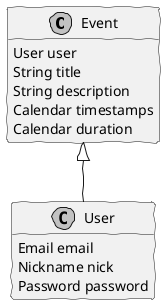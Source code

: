 @startuml  dm.png
skinparam handwritten true
skinparam monochrome true
skinparam packageStyle rect
skinparam defaultFontName FG Virgil
skinparam shadowing false

hide empty methods

class Event {
    User user
	String title
	String description
	Calendar timestamps
	Calendar duration
}

class User{
	Email email
	Nickname nick
	Password password
}

Event <|-- User

@enduml
